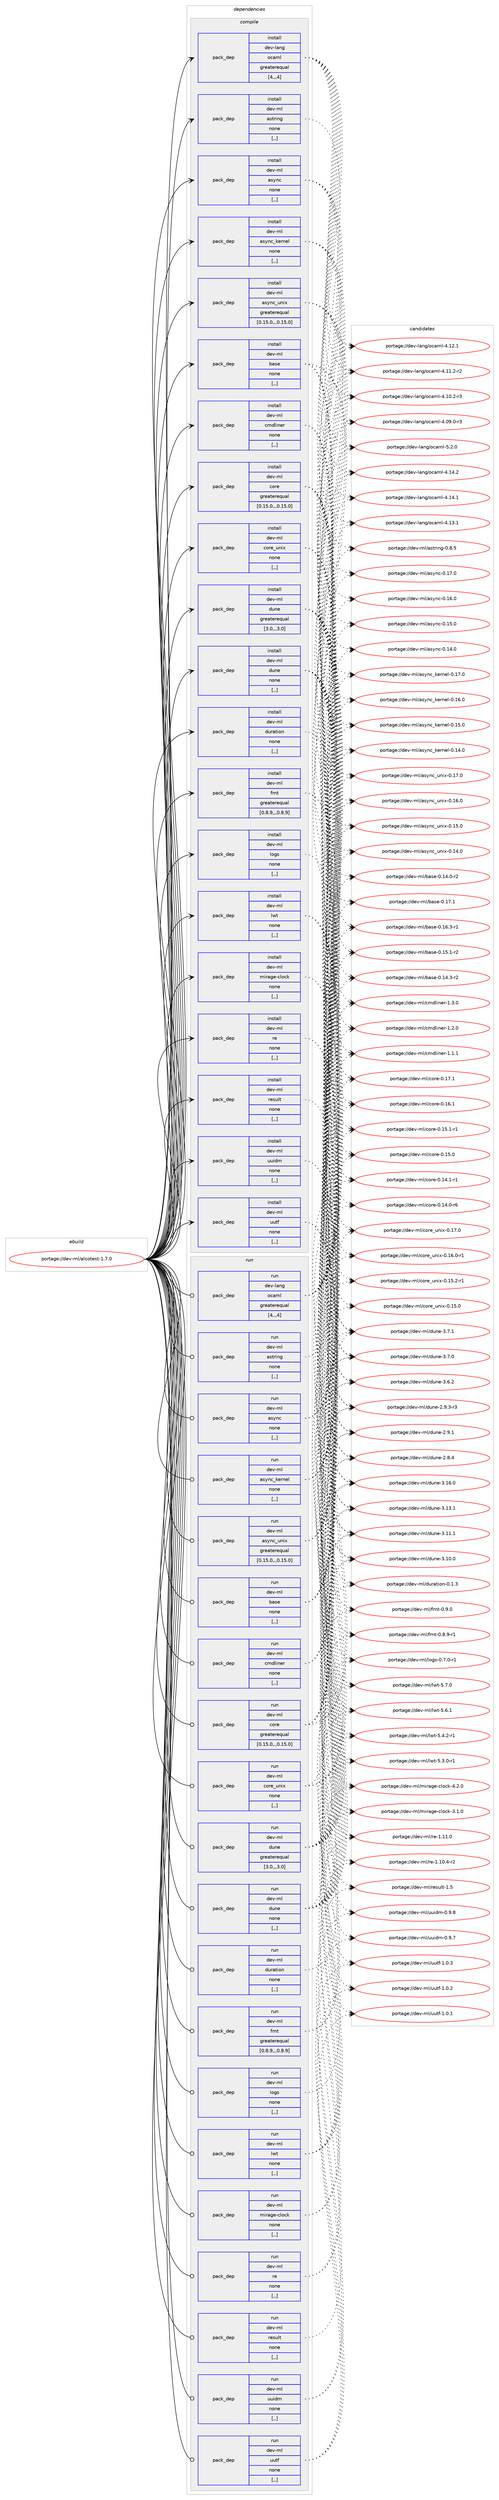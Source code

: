 digraph prolog {

# *************
# Graph options
# *************

newrank=true;
concentrate=true;
compound=true;
graph [rankdir=LR,fontname=Helvetica,fontsize=10,ranksep=1.5];#, ranksep=2.5, nodesep=0.2];
edge  [arrowhead=vee];
node  [fontname=Helvetica,fontsize=10];

# **********
# The ebuild
# **********

subgraph cluster_leftcol {
color=gray;
label=<<i>ebuild</i>>;
id [label="portage://dev-ml/alcotest-1.7.0", color=red, width=4, href="../dev-ml/alcotest-1.7.0.svg"];
}

# ****************
# The dependencies
# ****************

subgraph cluster_midcol {
color=gray;
label=<<i>dependencies</i>>;
subgraph cluster_compile {
fillcolor="#eeeeee";
style=filled;
label=<<i>compile</i>>;
subgraph pack85991 {
dependency116402 [label=<<TABLE BORDER="0" CELLBORDER="1" CELLSPACING="0" CELLPADDING="4" WIDTH="220"><TR><TD ROWSPAN="6" CELLPADDING="30">pack_dep</TD></TR><TR><TD WIDTH="110">install</TD></TR><TR><TD>dev-lang</TD></TR><TR><TD>ocaml</TD></TR><TR><TD>greaterequal</TD></TR><TR><TD>[4,,,4]</TD></TR></TABLE>>, shape=none, color=blue];
}
id:e -> dependency116402:w [weight=20,style="solid",arrowhead="vee"];
subgraph pack85992 {
dependency116403 [label=<<TABLE BORDER="0" CELLBORDER="1" CELLSPACING="0" CELLPADDING="4" WIDTH="220"><TR><TD ROWSPAN="6" CELLPADDING="30">pack_dep</TD></TR><TR><TD WIDTH="110">install</TD></TR><TR><TD>dev-ml</TD></TR><TR><TD>astring</TD></TR><TR><TD>none</TD></TR><TR><TD>[,,]</TD></TR></TABLE>>, shape=none, color=blue];
}
id:e -> dependency116403:w [weight=20,style="solid",arrowhead="vee"];
subgraph pack85993 {
dependency116404 [label=<<TABLE BORDER="0" CELLBORDER="1" CELLSPACING="0" CELLPADDING="4" WIDTH="220"><TR><TD ROWSPAN="6" CELLPADDING="30">pack_dep</TD></TR><TR><TD WIDTH="110">install</TD></TR><TR><TD>dev-ml</TD></TR><TR><TD>async</TD></TR><TR><TD>none</TD></TR><TR><TD>[,,]</TD></TR></TABLE>>, shape=none, color=blue];
}
id:e -> dependency116404:w [weight=20,style="solid",arrowhead="vee"];
subgraph pack85994 {
dependency116405 [label=<<TABLE BORDER="0" CELLBORDER="1" CELLSPACING="0" CELLPADDING="4" WIDTH="220"><TR><TD ROWSPAN="6" CELLPADDING="30">pack_dep</TD></TR><TR><TD WIDTH="110">install</TD></TR><TR><TD>dev-ml</TD></TR><TR><TD>async_kernel</TD></TR><TR><TD>none</TD></TR><TR><TD>[,,]</TD></TR></TABLE>>, shape=none, color=blue];
}
id:e -> dependency116405:w [weight=20,style="solid",arrowhead="vee"];
subgraph pack85995 {
dependency116406 [label=<<TABLE BORDER="0" CELLBORDER="1" CELLSPACING="0" CELLPADDING="4" WIDTH="220"><TR><TD ROWSPAN="6" CELLPADDING="30">pack_dep</TD></TR><TR><TD WIDTH="110">install</TD></TR><TR><TD>dev-ml</TD></TR><TR><TD>async_unix</TD></TR><TR><TD>greaterequal</TD></TR><TR><TD>[0.15.0,,,0.15.0]</TD></TR></TABLE>>, shape=none, color=blue];
}
id:e -> dependency116406:w [weight=20,style="solid",arrowhead="vee"];
subgraph pack85996 {
dependency116407 [label=<<TABLE BORDER="0" CELLBORDER="1" CELLSPACING="0" CELLPADDING="4" WIDTH="220"><TR><TD ROWSPAN="6" CELLPADDING="30">pack_dep</TD></TR><TR><TD WIDTH="110">install</TD></TR><TR><TD>dev-ml</TD></TR><TR><TD>base</TD></TR><TR><TD>none</TD></TR><TR><TD>[,,]</TD></TR></TABLE>>, shape=none, color=blue];
}
id:e -> dependency116407:w [weight=20,style="solid",arrowhead="vee"];
subgraph pack85997 {
dependency116408 [label=<<TABLE BORDER="0" CELLBORDER="1" CELLSPACING="0" CELLPADDING="4" WIDTH="220"><TR><TD ROWSPAN="6" CELLPADDING="30">pack_dep</TD></TR><TR><TD WIDTH="110">install</TD></TR><TR><TD>dev-ml</TD></TR><TR><TD>cmdliner</TD></TR><TR><TD>none</TD></TR><TR><TD>[,,]</TD></TR></TABLE>>, shape=none, color=blue];
}
id:e -> dependency116408:w [weight=20,style="solid",arrowhead="vee"];
subgraph pack85998 {
dependency116409 [label=<<TABLE BORDER="0" CELLBORDER="1" CELLSPACING="0" CELLPADDING="4" WIDTH="220"><TR><TD ROWSPAN="6" CELLPADDING="30">pack_dep</TD></TR><TR><TD WIDTH="110">install</TD></TR><TR><TD>dev-ml</TD></TR><TR><TD>core</TD></TR><TR><TD>greaterequal</TD></TR><TR><TD>[0.15.0,,,0.15.0]</TD></TR></TABLE>>, shape=none, color=blue];
}
id:e -> dependency116409:w [weight=20,style="solid",arrowhead="vee"];
subgraph pack85999 {
dependency116410 [label=<<TABLE BORDER="0" CELLBORDER="1" CELLSPACING="0" CELLPADDING="4" WIDTH="220"><TR><TD ROWSPAN="6" CELLPADDING="30">pack_dep</TD></TR><TR><TD WIDTH="110">install</TD></TR><TR><TD>dev-ml</TD></TR><TR><TD>core_unix</TD></TR><TR><TD>none</TD></TR><TR><TD>[,,]</TD></TR></TABLE>>, shape=none, color=blue];
}
id:e -> dependency116410:w [weight=20,style="solid",arrowhead="vee"];
subgraph pack86000 {
dependency116411 [label=<<TABLE BORDER="0" CELLBORDER="1" CELLSPACING="0" CELLPADDING="4" WIDTH="220"><TR><TD ROWSPAN="6" CELLPADDING="30">pack_dep</TD></TR><TR><TD WIDTH="110">install</TD></TR><TR><TD>dev-ml</TD></TR><TR><TD>dune</TD></TR><TR><TD>greaterequal</TD></TR><TR><TD>[3.0,,,3.0]</TD></TR></TABLE>>, shape=none, color=blue];
}
id:e -> dependency116411:w [weight=20,style="solid",arrowhead="vee"];
subgraph pack86001 {
dependency116412 [label=<<TABLE BORDER="0" CELLBORDER="1" CELLSPACING="0" CELLPADDING="4" WIDTH="220"><TR><TD ROWSPAN="6" CELLPADDING="30">pack_dep</TD></TR><TR><TD WIDTH="110">install</TD></TR><TR><TD>dev-ml</TD></TR><TR><TD>dune</TD></TR><TR><TD>none</TD></TR><TR><TD>[,,]</TD></TR></TABLE>>, shape=none, color=blue];
}
id:e -> dependency116412:w [weight=20,style="solid",arrowhead="vee"];
subgraph pack86002 {
dependency116413 [label=<<TABLE BORDER="0" CELLBORDER="1" CELLSPACING="0" CELLPADDING="4" WIDTH="220"><TR><TD ROWSPAN="6" CELLPADDING="30">pack_dep</TD></TR><TR><TD WIDTH="110">install</TD></TR><TR><TD>dev-ml</TD></TR><TR><TD>duration</TD></TR><TR><TD>none</TD></TR><TR><TD>[,,]</TD></TR></TABLE>>, shape=none, color=blue];
}
id:e -> dependency116413:w [weight=20,style="solid",arrowhead="vee"];
subgraph pack86003 {
dependency116414 [label=<<TABLE BORDER="0" CELLBORDER="1" CELLSPACING="0" CELLPADDING="4" WIDTH="220"><TR><TD ROWSPAN="6" CELLPADDING="30">pack_dep</TD></TR><TR><TD WIDTH="110">install</TD></TR><TR><TD>dev-ml</TD></TR><TR><TD>fmt</TD></TR><TR><TD>greaterequal</TD></TR><TR><TD>[0.8.9,,,0.8.9]</TD></TR></TABLE>>, shape=none, color=blue];
}
id:e -> dependency116414:w [weight=20,style="solid",arrowhead="vee"];
subgraph pack86004 {
dependency116415 [label=<<TABLE BORDER="0" CELLBORDER="1" CELLSPACING="0" CELLPADDING="4" WIDTH="220"><TR><TD ROWSPAN="6" CELLPADDING="30">pack_dep</TD></TR><TR><TD WIDTH="110">install</TD></TR><TR><TD>dev-ml</TD></TR><TR><TD>logs</TD></TR><TR><TD>none</TD></TR><TR><TD>[,,]</TD></TR></TABLE>>, shape=none, color=blue];
}
id:e -> dependency116415:w [weight=20,style="solid",arrowhead="vee"];
subgraph pack86005 {
dependency116416 [label=<<TABLE BORDER="0" CELLBORDER="1" CELLSPACING="0" CELLPADDING="4" WIDTH="220"><TR><TD ROWSPAN="6" CELLPADDING="30">pack_dep</TD></TR><TR><TD WIDTH="110">install</TD></TR><TR><TD>dev-ml</TD></TR><TR><TD>lwt</TD></TR><TR><TD>none</TD></TR><TR><TD>[,,]</TD></TR></TABLE>>, shape=none, color=blue];
}
id:e -> dependency116416:w [weight=20,style="solid",arrowhead="vee"];
subgraph pack86006 {
dependency116417 [label=<<TABLE BORDER="0" CELLBORDER="1" CELLSPACING="0" CELLPADDING="4" WIDTH="220"><TR><TD ROWSPAN="6" CELLPADDING="30">pack_dep</TD></TR><TR><TD WIDTH="110">install</TD></TR><TR><TD>dev-ml</TD></TR><TR><TD>mirage-clock</TD></TR><TR><TD>none</TD></TR><TR><TD>[,,]</TD></TR></TABLE>>, shape=none, color=blue];
}
id:e -> dependency116417:w [weight=20,style="solid",arrowhead="vee"];
subgraph pack86007 {
dependency116418 [label=<<TABLE BORDER="0" CELLBORDER="1" CELLSPACING="0" CELLPADDING="4" WIDTH="220"><TR><TD ROWSPAN="6" CELLPADDING="30">pack_dep</TD></TR><TR><TD WIDTH="110">install</TD></TR><TR><TD>dev-ml</TD></TR><TR><TD>re</TD></TR><TR><TD>none</TD></TR><TR><TD>[,,]</TD></TR></TABLE>>, shape=none, color=blue];
}
id:e -> dependency116418:w [weight=20,style="solid",arrowhead="vee"];
subgraph pack86008 {
dependency116419 [label=<<TABLE BORDER="0" CELLBORDER="1" CELLSPACING="0" CELLPADDING="4" WIDTH="220"><TR><TD ROWSPAN="6" CELLPADDING="30">pack_dep</TD></TR><TR><TD WIDTH="110">install</TD></TR><TR><TD>dev-ml</TD></TR><TR><TD>result</TD></TR><TR><TD>none</TD></TR><TR><TD>[,,]</TD></TR></TABLE>>, shape=none, color=blue];
}
id:e -> dependency116419:w [weight=20,style="solid",arrowhead="vee"];
subgraph pack86009 {
dependency116420 [label=<<TABLE BORDER="0" CELLBORDER="1" CELLSPACING="0" CELLPADDING="4" WIDTH="220"><TR><TD ROWSPAN="6" CELLPADDING="30">pack_dep</TD></TR><TR><TD WIDTH="110">install</TD></TR><TR><TD>dev-ml</TD></TR><TR><TD>uuidm</TD></TR><TR><TD>none</TD></TR><TR><TD>[,,]</TD></TR></TABLE>>, shape=none, color=blue];
}
id:e -> dependency116420:w [weight=20,style="solid",arrowhead="vee"];
subgraph pack86010 {
dependency116421 [label=<<TABLE BORDER="0" CELLBORDER="1" CELLSPACING="0" CELLPADDING="4" WIDTH="220"><TR><TD ROWSPAN="6" CELLPADDING="30">pack_dep</TD></TR><TR><TD WIDTH="110">install</TD></TR><TR><TD>dev-ml</TD></TR><TR><TD>uutf</TD></TR><TR><TD>none</TD></TR><TR><TD>[,,]</TD></TR></TABLE>>, shape=none, color=blue];
}
id:e -> dependency116421:w [weight=20,style="solid",arrowhead="vee"];
}
subgraph cluster_compileandrun {
fillcolor="#eeeeee";
style=filled;
label=<<i>compile and run</i>>;
}
subgraph cluster_run {
fillcolor="#eeeeee";
style=filled;
label=<<i>run</i>>;
subgraph pack86011 {
dependency116422 [label=<<TABLE BORDER="0" CELLBORDER="1" CELLSPACING="0" CELLPADDING="4" WIDTH="220"><TR><TD ROWSPAN="6" CELLPADDING="30">pack_dep</TD></TR><TR><TD WIDTH="110">run</TD></TR><TR><TD>dev-lang</TD></TR><TR><TD>ocaml</TD></TR><TR><TD>greaterequal</TD></TR><TR><TD>[4,,,4]</TD></TR></TABLE>>, shape=none, color=blue];
}
id:e -> dependency116422:w [weight=20,style="solid",arrowhead="odot"];
subgraph pack86012 {
dependency116423 [label=<<TABLE BORDER="0" CELLBORDER="1" CELLSPACING="0" CELLPADDING="4" WIDTH="220"><TR><TD ROWSPAN="6" CELLPADDING="30">pack_dep</TD></TR><TR><TD WIDTH="110">run</TD></TR><TR><TD>dev-ml</TD></TR><TR><TD>astring</TD></TR><TR><TD>none</TD></TR><TR><TD>[,,]</TD></TR></TABLE>>, shape=none, color=blue];
}
id:e -> dependency116423:w [weight=20,style="solid",arrowhead="odot"];
subgraph pack86013 {
dependency116424 [label=<<TABLE BORDER="0" CELLBORDER="1" CELLSPACING="0" CELLPADDING="4" WIDTH="220"><TR><TD ROWSPAN="6" CELLPADDING="30">pack_dep</TD></TR><TR><TD WIDTH="110">run</TD></TR><TR><TD>dev-ml</TD></TR><TR><TD>async</TD></TR><TR><TD>none</TD></TR><TR><TD>[,,]</TD></TR></TABLE>>, shape=none, color=blue];
}
id:e -> dependency116424:w [weight=20,style="solid",arrowhead="odot"];
subgraph pack86014 {
dependency116425 [label=<<TABLE BORDER="0" CELLBORDER="1" CELLSPACING="0" CELLPADDING="4" WIDTH="220"><TR><TD ROWSPAN="6" CELLPADDING="30">pack_dep</TD></TR><TR><TD WIDTH="110">run</TD></TR><TR><TD>dev-ml</TD></TR><TR><TD>async_kernel</TD></TR><TR><TD>none</TD></TR><TR><TD>[,,]</TD></TR></TABLE>>, shape=none, color=blue];
}
id:e -> dependency116425:w [weight=20,style="solid",arrowhead="odot"];
subgraph pack86015 {
dependency116426 [label=<<TABLE BORDER="0" CELLBORDER="1" CELLSPACING="0" CELLPADDING="4" WIDTH="220"><TR><TD ROWSPAN="6" CELLPADDING="30">pack_dep</TD></TR><TR><TD WIDTH="110">run</TD></TR><TR><TD>dev-ml</TD></TR><TR><TD>async_unix</TD></TR><TR><TD>greaterequal</TD></TR><TR><TD>[0.15.0,,,0.15.0]</TD></TR></TABLE>>, shape=none, color=blue];
}
id:e -> dependency116426:w [weight=20,style="solid",arrowhead="odot"];
subgraph pack86016 {
dependency116427 [label=<<TABLE BORDER="0" CELLBORDER="1" CELLSPACING="0" CELLPADDING="4" WIDTH="220"><TR><TD ROWSPAN="6" CELLPADDING="30">pack_dep</TD></TR><TR><TD WIDTH="110">run</TD></TR><TR><TD>dev-ml</TD></TR><TR><TD>base</TD></TR><TR><TD>none</TD></TR><TR><TD>[,,]</TD></TR></TABLE>>, shape=none, color=blue];
}
id:e -> dependency116427:w [weight=20,style="solid",arrowhead="odot"];
subgraph pack86017 {
dependency116428 [label=<<TABLE BORDER="0" CELLBORDER="1" CELLSPACING="0" CELLPADDING="4" WIDTH="220"><TR><TD ROWSPAN="6" CELLPADDING="30">pack_dep</TD></TR><TR><TD WIDTH="110">run</TD></TR><TR><TD>dev-ml</TD></TR><TR><TD>cmdliner</TD></TR><TR><TD>none</TD></TR><TR><TD>[,,]</TD></TR></TABLE>>, shape=none, color=blue];
}
id:e -> dependency116428:w [weight=20,style="solid",arrowhead="odot"];
subgraph pack86018 {
dependency116429 [label=<<TABLE BORDER="0" CELLBORDER="1" CELLSPACING="0" CELLPADDING="4" WIDTH="220"><TR><TD ROWSPAN="6" CELLPADDING="30">pack_dep</TD></TR><TR><TD WIDTH="110">run</TD></TR><TR><TD>dev-ml</TD></TR><TR><TD>core</TD></TR><TR><TD>greaterequal</TD></TR><TR><TD>[0.15.0,,,0.15.0]</TD></TR></TABLE>>, shape=none, color=blue];
}
id:e -> dependency116429:w [weight=20,style="solid",arrowhead="odot"];
subgraph pack86019 {
dependency116430 [label=<<TABLE BORDER="0" CELLBORDER="1" CELLSPACING="0" CELLPADDING="4" WIDTH="220"><TR><TD ROWSPAN="6" CELLPADDING="30">pack_dep</TD></TR><TR><TD WIDTH="110">run</TD></TR><TR><TD>dev-ml</TD></TR><TR><TD>core_unix</TD></TR><TR><TD>none</TD></TR><TR><TD>[,,]</TD></TR></TABLE>>, shape=none, color=blue];
}
id:e -> dependency116430:w [weight=20,style="solid",arrowhead="odot"];
subgraph pack86020 {
dependency116431 [label=<<TABLE BORDER="0" CELLBORDER="1" CELLSPACING="0" CELLPADDING="4" WIDTH="220"><TR><TD ROWSPAN="6" CELLPADDING="30">pack_dep</TD></TR><TR><TD WIDTH="110">run</TD></TR><TR><TD>dev-ml</TD></TR><TR><TD>dune</TD></TR><TR><TD>greaterequal</TD></TR><TR><TD>[3.0,,,3.0]</TD></TR></TABLE>>, shape=none, color=blue];
}
id:e -> dependency116431:w [weight=20,style="solid",arrowhead="odot"];
subgraph pack86021 {
dependency116432 [label=<<TABLE BORDER="0" CELLBORDER="1" CELLSPACING="0" CELLPADDING="4" WIDTH="220"><TR><TD ROWSPAN="6" CELLPADDING="30">pack_dep</TD></TR><TR><TD WIDTH="110">run</TD></TR><TR><TD>dev-ml</TD></TR><TR><TD>dune</TD></TR><TR><TD>none</TD></TR><TR><TD>[,,]</TD></TR></TABLE>>, shape=none, color=blue];
}
id:e -> dependency116432:w [weight=20,style="solid",arrowhead="odot"];
subgraph pack86022 {
dependency116433 [label=<<TABLE BORDER="0" CELLBORDER="1" CELLSPACING="0" CELLPADDING="4" WIDTH="220"><TR><TD ROWSPAN="6" CELLPADDING="30">pack_dep</TD></TR><TR><TD WIDTH="110">run</TD></TR><TR><TD>dev-ml</TD></TR><TR><TD>duration</TD></TR><TR><TD>none</TD></TR><TR><TD>[,,]</TD></TR></TABLE>>, shape=none, color=blue];
}
id:e -> dependency116433:w [weight=20,style="solid",arrowhead="odot"];
subgraph pack86023 {
dependency116434 [label=<<TABLE BORDER="0" CELLBORDER="1" CELLSPACING="0" CELLPADDING="4" WIDTH="220"><TR><TD ROWSPAN="6" CELLPADDING="30">pack_dep</TD></TR><TR><TD WIDTH="110">run</TD></TR><TR><TD>dev-ml</TD></TR><TR><TD>fmt</TD></TR><TR><TD>greaterequal</TD></TR><TR><TD>[0.8.9,,,0.8.9]</TD></TR></TABLE>>, shape=none, color=blue];
}
id:e -> dependency116434:w [weight=20,style="solid",arrowhead="odot"];
subgraph pack86024 {
dependency116435 [label=<<TABLE BORDER="0" CELLBORDER="1" CELLSPACING="0" CELLPADDING="4" WIDTH="220"><TR><TD ROWSPAN="6" CELLPADDING="30">pack_dep</TD></TR><TR><TD WIDTH="110">run</TD></TR><TR><TD>dev-ml</TD></TR><TR><TD>logs</TD></TR><TR><TD>none</TD></TR><TR><TD>[,,]</TD></TR></TABLE>>, shape=none, color=blue];
}
id:e -> dependency116435:w [weight=20,style="solid",arrowhead="odot"];
subgraph pack86025 {
dependency116436 [label=<<TABLE BORDER="0" CELLBORDER="1" CELLSPACING="0" CELLPADDING="4" WIDTH="220"><TR><TD ROWSPAN="6" CELLPADDING="30">pack_dep</TD></TR><TR><TD WIDTH="110">run</TD></TR><TR><TD>dev-ml</TD></TR><TR><TD>lwt</TD></TR><TR><TD>none</TD></TR><TR><TD>[,,]</TD></TR></TABLE>>, shape=none, color=blue];
}
id:e -> dependency116436:w [weight=20,style="solid",arrowhead="odot"];
subgraph pack86026 {
dependency116437 [label=<<TABLE BORDER="0" CELLBORDER="1" CELLSPACING="0" CELLPADDING="4" WIDTH="220"><TR><TD ROWSPAN="6" CELLPADDING="30">pack_dep</TD></TR><TR><TD WIDTH="110">run</TD></TR><TR><TD>dev-ml</TD></TR><TR><TD>mirage-clock</TD></TR><TR><TD>none</TD></TR><TR><TD>[,,]</TD></TR></TABLE>>, shape=none, color=blue];
}
id:e -> dependency116437:w [weight=20,style="solid",arrowhead="odot"];
subgraph pack86027 {
dependency116438 [label=<<TABLE BORDER="0" CELLBORDER="1" CELLSPACING="0" CELLPADDING="4" WIDTH="220"><TR><TD ROWSPAN="6" CELLPADDING="30">pack_dep</TD></TR><TR><TD WIDTH="110">run</TD></TR><TR><TD>dev-ml</TD></TR><TR><TD>re</TD></TR><TR><TD>none</TD></TR><TR><TD>[,,]</TD></TR></TABLE>>, shape=none, color=blue];
}
id:e -> dependency116438:w [weight=20,style="solid",arrowhead="odot"];
subgraph pack86028 {
dependency116439 [label=<<TABLE BORDER="0" CELLBORDER="1" CELLSPACING="0" CELLPADDING="4" WIDTH="220"><TR><TD ROWSPAN="6" CELLPADDING="30">pack_dep</TD></TR><TR><TD WIDTH="110">run</TD></TR><TR><TD>dev-ml</TD></TR><TR><TD>result</TD></TR><TR><TD>none</TD></TR><TR><TD>[,,]</TD></TR></TABLE>>, shape=none, color=blue];
}
id:e -> dependency116439:w [weight=20,style="solid",arrowhead="odot"];
subgraph pack86029 {
dependency116440 [label=<<TABLE BORDER="0" CELLBORDER="1" CELLSPACING="0" CELLPADDING="4" WIDTH="220"><TR><TD ROWSPAN="6" CELLPADDING="30">pack_dep</TD></TR><TR><TD WIDTH="110">run</TD></TR><TR><TD>dev-ml</TD></TR><TR><TD>uuidm</TD></TR><TR><TD>none</TD></TR><TR><TD>[,,]</TD></TR></TABLE>>, shape=none, color=blue];
}
id:e -> dependency116440:w [weight=20,style="solid",arrowhead="odot"];
subgraph pack86030 {
dependency116441 [label=<<TABLE BORDER="0" CELLBORDER="1" CELLSPACING="0" CELLPADDING="4" WIDTH="220"><TR><TD ROWSPAN="6" CELLPADDING="30">pack_dep</TD></TR><TR><TD WIDTH="110">run</TD></TR><TR><TD>dev-ml</TD></TR><TR><TD>uutf</TD></TR><TR><TD>none</TD></TR><TR><TD>[,,]</TD></TR></TABLE>>, shape=none, color=blue];
}
id:e -> dependency116441:w [weight=20,style="solid",arrowhead="odot"];
}
}

# **************
# The candidates
# **************

subgraph cluster_choices {
rank=same;
color=gray;
label=<<i>candidates</i>>;

subgraph choice85991 {
color=black;
nodesep=1;
choice1001011184510897110103471119997109108455346504648 [label="portage://dev-lang/ocaml-5.2.0", color=red, width=4,href="../dev-lang/ocaml-5.2.0.svg"];
choice100101118451089711010347111999710910845524649524650 [label="portage://dev-lang/ocaml-4.14.2", color=red, width=4,href="../dev-lang/ocaml-4.14.2.svg"];
choice100101118451089711010347111999710910845524649524649 [label="portage://dev-lang/ocaml-4.14.1", color=red, width=4,href="../dev-lang/ocaml-4.14.1.svg"];
choice100101118451089711010347111999710910845524649514649 [label="portage://dev-lang/ocaml-4.13.1", color=red, width=4,href="../dev-lang/ocaml-4.13.1.svg"];
choice100101118451089711010347111999710910845524649504649 [label="portage://dev-lang/ocaml-4.12.1", color=red, width=4,href="../dev-lang/ocaml-4.12.1.svg"];
choice1001011184510897110103471119997109108455246494946504511450 [label="portage://dev-lang/ocaml-4.11.2-r2", color=red, width=4,href="../dev-lang/ocaml-4.11.2-r2.svg"];
choice1001011184510897110103471119997109108455246494846504511451 [label="portage://dev-lang/ocaml-4.10.2-r3", color=red, width=4,href="../dev-lang/ocaml-4.10.2-r3.svg"];
choice1001011184510897110103471119997109108455246485746484511451 [label="portage://dev-lang/ocaml-4.09.0-r3", color=red, width=4,href="../dev-lang/ocaml-4.09.0-r3.svg"];
dependency116402:e -> choice1001011184510897110103471119997109108455346504648:w [style=dotted,weight="100"];
dependency116402:e -> choice100101118451089711010347111999710910845524649524650:w [style=dotted,weight="100"];
dependency116402:e -> choice100101118451089711010347111999710910845524649524649:w [style=dotted,weight="100"];
dependency116402:e -> choice100101118451089711010347111999710910845524649514649:w [style=dotted,weight="100"];
dependency116402:e -> choice100101118451089711010347111999710910845524649504649:w [style=dotted,weight="100"];
dependency116402:e -> choice1001011184510897110103471119997109108455246494946504511450:w [style=dotted,weight="100"];
dependency116402:e -> choice1001011184510897110103471119997109108455246494846504511451:w [style=dotted,weight="100"];
dependency116402:e -> choice1001011184510897110103471119997109108455246485746484511451:w [style=dotted,weight="100"];
}
subgraph choice85992 {
color=black;
nodesep=1;
choice100101118451091084797115116114105110103454846564653 [label="portage://dev-ml/astring-0.8.5", color=red, width=4,href="../dev-ml/astring-0.8.5.svg"];
dependency116403:e -> choice100101118451091084797115116114105110103454846564653:w [style=dotted,weight="100"];
}
subgraph choice85993 {
color=black;
nodesep=1;
choice1001011184510910847971151211109945484649554648 [label="portage://dev-ml/async-0.17.0", color=red, width=4,href="../dev-ml/async-0.17.0.svg"];
choice1001011184510910847971151211109945484649544648 [label="portage://dev-ml/async-0.16.0", color=red, width=4,href="../dev-ml/async-0.16.0.svg"];
choice1001011184510910847971151211109945484649534648 [label="portage://dev-ml/async-0.15.0", color=red, width=4,href="../dev-ml/async-0.15.0.svg"];
choice1001011184510910847971151211109945484649524648 [label="portage://dev-ml/async-0.14.0", color=red, width=4,href="../dev-ml/async-0.14.0.svg"];
dependency116404:e -> choice1001011184510910847971151211109945484649554648:w [style=dotted,weight="100"];
dependency116404:e -> choice1001011184510910847971151211109945484649544648:w [style=dotted,weight="100"];
dependency116404:e -> choice1001011184510910847971151211109945484649534648:w [style=dotted,weight="100"];
dependency116404:e -> choice1001011184510910847971151211109945484649524648:w [style=dotted,weight="100"];
}
subgraph choice85994 {
color=black;
nodesep=1;
choice100101118451091084797115121110999510710111411010110845484649554648 [label="portage://dev-ml/async_kernel-0.17.0", color=red, width=4,href="../dev-ml/async_kernel-0.17.0.svg"];
choice100101118451091084797115121110999510710111411010110845484649544648 [label="portage://dev-ml/async_kernel-0.16.0", color=red, width=4,href="../dev-ml/async_kernel-0.16.0.svg"];
choice100101118451091084797115121110999510710111411010110845484649534648 [label="portage://dev-ml/async_kernel-0.15.0", color=red, width=4,href="../dev-ml/async_kernel-0.15.0.svg"];
choice100101118451091084797115121110999510710111411010110845484649524648 [label="portage://dev-ml/async_kernel-0.14.0", color=red, width=4,href="../dev-ml/async_kernel-0.14.0.svg"];
dependency116405:e -> choice100101118451091084797115121110999510710111411010110845484649554648:w [style=dotted,weight="100"];
dependency116405:e -> choice100101118451091084797115121110999510710111411010110845484649544648:w [style=dotted,weight="100"];
dependency116405:e -> choice100101118451091084797115121110999510710111411010110845484649534648:w [style=dotted,weight="100"];
dependency116405:e -> choice100101118451091084797115121110999510710111411010110845484649524648:w [style=dotted,weight="100"];
}
subgraph choice85995 {
color=black;
nodesep=1;
choice100101118451091084797115121110999511711010512045484649554648 [label="portage://dev-ml/async_unix-0.17.0", color=red, width=4,href="../dev-ml/async_unix-0.17.0.svg"];
choice100101118451091084797115121110999511711010512045484649544648 [label="portage://dev-ml/async_unix-0.16.0", color=red, width=4,href="../dev-ml/async_unix-0.16.0.svg"];
choice100101118451091084797115121110999511711010512045484649534648 [label="portage://dev-ml/async_unix-0.15.0", color=red, width=4,href="../dev-ml/async_unix-0.15.0.svg"];
choice100101118451091084797115121110999511711010512045484649524648 [label="portage://dev-ml/async_unix-0.14.0", color=red, width=4,href="../dev-ml/async_unix-0.14.0.svg"];
dependency116406:e -> choice100101118451091084797115121110999511711010512045484649554648:w [style=dotted,weight="100"];
dependency116406:e -> choice100101118451091084797115121110999511711010512045484649544648:w [style=dotted,weight="100"];
dependency116406:e -> choice100101118451091084797115121110999511711010512045484649534648:w [style=dotted,weight="100"];
dependency116406:e -> choice100101118451091084797115121110999511711010512045484649524648:w [style=dotted,weight="100"];
}
subgraph choice85996 {
color=black;
nodesep=1;
choice1001011184510910847989711510145484649554649 [label="portage://dev-ml/base-0.17.1", color=red, width=4,href="../dev-ml/base-0.17.1.svg"];
choice10010111845109108479897115101454846495446514511449 [label="portage://dev-ml/base-0.16.3-r1", color=red, width=4,href="../dev-ml/base-0.16.3-r1.svg"];
choice10010111845109108479897115101454846495346494511450 [label="portage://dev-ml/base-0.15.1-r2", color=red, width=4,href="../dev-ml/base-0.15.1-r2.svg"];
choice10010111845109108479897115101454846495246514511450 [label="portage://dev-ml/base-0.14.3-r2", color=red, width=4,href="../dev-ml/base-0.14.3-r2.svg"];
choice10010111845109108479897115101454846495246484511450 [label="portage://dev-ml/base-0.14.0-r2", color=red, width=4,href="../dev-ml/base-0.14.0-r2.svg"];
dependency116407:e -> choice1001011184510910847989711510145484649554649:w [style=dotted,weight="100"];
dependency116407:e -> choice10010111845109108479897115101454846495446514511449:w [style=dotted,weight="100"];
dependency116407:e -> choice10010111845109108479897115101454846495346494511450:w [style=dotted,weight="100"];
dependency116407:e -> choice10010111845109108479897115101454846495246514511450:w [style=dotted,weight="100"];
dependency116407:e -> choice10010111845109108479897115101454846495246484511450:w [style=dotted,weight="100"];
}
subgraph choice85997 {
color=black;
nodesep=1;
choice100101118451091084799109100108105110101114454946514648 [label="portage://dev-ml/cmdliner-1.3.0", color=red, width=4,href="../dev-ml/cmdliner-1.3.0.svg"];
choice100101118451091084799109100108105110101114454946504648 [label="portage://dev-ml/cmdliner-1.2.0", color=red, width=4,href="../dev-ml/cmdliner-1.2.0.svg"];
choice100101118451091084799109100108105110101114454946494649 [label="portage://dev-ml/cmdliner-1.1.1", color=red, width=4,href="../dev-ml/cmdliner-1.1.1.svg"];
dependency116408:e -> choice100101118451091084799109100108105110101114454946514648:w [style=dotted,weight="100"];
dependency116408:e -> choice100101118451091084799109100108105110101114454946504648:w [style=dotted,weight="100"];
dependency116408:e -> choice100101118451091084799109100108105110101114454946494649:w [style=dotted,weight="100"];
}
subgraph choice85998 {
color=black;
nodesep=1;
choice10010111845109108479911111410145484649554649 [label="portage://dev-ml/core-0.17.1", color=red, width=4,href="../dev-ml/core-0.17.1.svg"];
choice10010111845109108479911111410145484649544649 [label="portage://dev-ml/core-0.16.1", color=red, width=4,href="../dev-ml/core-0.16.1.svg"];
choice100101118451091084799111114101454846495346494511449 [label="portage://dev-ml/core-0.15.1-r1", color=red, width=4,href="../dev-ml/core-0.15.1-r1.svg"];
choice10010111845109108479911111410145484649534648 [label="portage://dev-ml/core-0.15.0", color=red, width=4,href="../dev-ml/core-0.15.0.svg"];
choice100101118451091084799111114101454846495246494511449 [label="portage://dev-ml/core-0.14.1-r1", color=red, width=4,href="../dev-ml/core-0.14.1-r1.svg"];
choice100101118451091084799111114101454846495246484511454 [label="portage://dev-ml/core-0.14.0-r6", color=red, width=4,href="../dev-ml/core-0.14.0-r6.svg"];
dependency116409:e -> choice10010111845109108479911111410145484649554649:w [style=dotted,weight="100"];
dependency116409:e -> choice10010111845109108479911111410145484649544649:w [style=dotted,weight="100"];
dependency116409:e -> choice100101118451091084799111114101454846495346494511449:w [style=dotted,weight="100"];
dependency116409:e -> choice10010111845109108479911111410145484649534648:w [style=dotted,weight="100"];
dependency116409:e -> choice100101118451091084799111114101454846495246494511449:w [style=dotted,weight="100"];
dependency116409:e -> choice100101118451091084799111114101454846495246484511454:w [style=dotted,weight="100"];
}
subgraph choice85999 {
color=black;
nodesep=1;
choice1001011184510910847991111141019511711010512045484649554648 [label="portage://dev-ml/core_unix-0.17.0", color=red, width=4,href="../dev-ml/core_unix-0.17.0.svg"];
choice10010111845109108479911111410195117110105120454846495446484511449 [label="portage://dev-ml/core_unix-0.16.0-r1", color=red, width=4,href="../dev-ml/core_unix-0.16.0-r1.svg"];
choice10010111845109108479911111410195117110105120454846495346504511449 [label="portage://dev-ml/core_unix-0.15.2-r1", color=red, width=4,href="../dev-ml/core_unix-0.15.2-r1.svg"];
choice1001011184510910847991111141019511711010512045484649534648 [label="portage://dev-ml/core_unix-0.15.0", color=red, width=4,href="../dev-ml/core_unix-0.15.0.svg"];
dependency116410:e -> choice1001011184510910847991111141019511711010512045484649554648:w [style=dotted,weight="100"];
dependency116410:e -> choice10010111845109108479911111410195117110105120454846495446484511449:w [style=dotted,weight="100"];
dependency116410:e -> choice10010111845109108479911111410195117110105120454846495346504511449:w [style=dotted,weight="100"];
dependency116410:e -> choice1001011184510910847991111141019511711010512045484649534648:w [style=dotted,weight="100"];
}
subgraph choice86000 {
color=black;
nodesep=1;
choice100101118451091084710011711010145514649544648 [label="portage://dev-ml/dune-3.16.0", color=red, width=4,href="../dev-ml/dune-3.16.0.svg"];
choice100101118451091084710011711010145514649514649 [label="portage://dev-ml/dune-3.13.1", color=red, width=4,href="../dev-ml/dune-3.13.1.svg"];
choice100101118451091084710011711010145514649494649 [label="portage://dev-ml/dune-3.11.1", color=red, width=4,href="../dev-ml/dune-3.11.1.svg"];
choice100101118451091084710011711010145514649484648 [label="portage://dev-ml/dune-3.10.0", color=red, width=4,href="../dev-ml/dune-3.10.0.svg"];
choice1001011184510910847100117110101455146554649 [label="portage://dev-ml/dune-3.7.1", color=red, width=4,href="../dev-ml/dune-3.7.1.svg"];
choice1001011184510910847100117110101455146554648 [label="portage://dev-ml/dune-3.7.0", color=red, width=4,href="../dev-ml/dune-3.7.0.svg"];
choice1001011184510910847100117110101455146544650 [label="portage://dev-ml/dune-3.6.2", color=red, width=4,href="../dev-ml/dune-3.6.2.svg"];
choice10010111845109108471001171101014550465746514511451 [label="portage://dev-ml/dune-2.9.3-r3", color=red, width=4,href="../dev-ml/dune-2.9.3-r3.svg"];
choice1001011184510910847100117110101455046574649 [label="portage://dev-ml/dune-2.9.1", color=red, width=4,href="../dev-ml/dune-2.9.1.svg"];
choice1001011184510910847100117110101455046564652 [label="portage://dev-ml/dune-2.8.4", color=red, width=4,href="../dev-ml/dune-2.8.4.svg"];
dependency116411:e -> choice100101118451091084710011711010145514649544648:w [style=dotted,weight="100"];
dependency116411:e -> choice100101118451091084710011711010145514649514649:w [style=dotted,weight="100"];
dependency116411:e -> choice100101118451091084710011711010145514649494649:w [style=dotted,weight="100"];
dependency116411:e -> choice100101118451091084710011711010145514649484648:w [style=dotted,weight="100"];
dependency116411:e -> choice1001011184510910847100117110101455146554649:w [style=dotted,weight="100"];
dependency116411:e -> choice1001011184510910847100117110101455146554648:w [style=dotted,weight="100"];
dependency116411:e -> choice1001011184510910847100117110101455146544650:w [style=dotted,weight="100"];
dependency116411:e -> choice10010111845109108471001171101014550465746514511451:w [style=dotted,weight="100"];
dependency116411:e -> choice1001011184510910847100117110101455046574649:w [style=dotted,weight="100"];
dependency116411:e -> choice1001011184510910847100117110101455046564652:w [style=dotted,weight="100"];
}
subgraph choice86001 {
color=black;
nodesep=1;
choice100101118451091084710011711010145514649544648 [label="portage://dev-ml/dune-3.16.0", color=red, width=4,href="../dev-ml/dune-3.16.0.svg"];
choice100101118451091084710011711010145514649514649 [label="portage://dev-ml/dune-3.13.1", color=red, width=4,href="../dev-ml/dune-3.13.1.svg"];
choice100101118451091084710011711010145514649494649 [label="portage://dev-ml/dune-3.11.1", color=red, width=4,href="../dev-ml/dune-3.11.1.svg"];
choice100101118451091084710011711010145514649484648 [label="portage://dev-ml/dune-3.10.0", color=red, width=4,href="../dev-ml/dune-3.10.0.svg"];
choice1001011184510910847100117110101455146554649 [label="portage://dev-ml/dune-3.7.1", color=red, width=4,href="../dev-ml/dune-3.7.1.svg"];
choice1001011184510910847100117110101455146554648 [label="portage://dev-ml/dune-3.7.0", color=red, width=4,href="../dev-ml/dune-3.7.0.svg"];
choice1001011184510910847100117110101455146544650 [label="portage://dev-ml/dune-3.6.2", color=red, width=4,href="../dev-ml/dune-3.6.2.svg"];
choice10010111845109108471001171101014550465746514511451 [label="portage://dev-ml/dune-2.9.3-r3", color=red, width=4,href="../dev-ml/dune-2.9.3-r3.svg"];
choice1001011184510910847100117110101455046574649 [label="portage://dev-ml/dune-2.9.1", color=red, width=4,href="../dev-ml/dune-2.9.1.svg"];
choice1001011184510910847100117110101455046564652 [label="portage://dev-ml/dune-2.8.4", color=red, width=4,href="../dev-ml/dune-2.8.4.svg"];
dependency116412:e -> choice100101118451091084710011711010145514649544648:w [style=dotted,weight="100"];
dependency116412:e -> choice100101118451091084710011711010145514649514649:w [style=dotted,weight="100"];
dependency116412:e -> choice100101118451091084710011711010145514649494649:w [style=dotted,weight="100"];
dependency116412:e -> choice100101118451091084710011711010145514649484648:w [style=dotted,weight="100"];
dependency116412:e -> choice1001011184510910847100117110101455146554649:w [style=dotted,weight="100"];
dependency116412:e -> choice1001011184510910847100117110101455146554648:w [style=dotted,weight="100"];
dependency116412:e -> choice1001011184510910847100117110101455146544650:w [style=dotted,weight="100"];
dependency116412:e -> choice10010111845109108471001171101014550465746514511451:w [style=dotted,weight="100"];
dependency116412:e -> choice1001011184510910847100117110101455046574649:w [style=dotted,weight="100"];
dependency116412:e -> choice1001011184510910847100117110101455046564652:w [style=dotted,weight="100"];
}
subgraph choice86002 {
color=black;
nodesep=1;
choice100101118451091084710011711497116105111110454846494651 [label="portage://dev-ml/duration-0.1.3", color=red, width=4,href="../dev-ml/duration-0.1.3.svg"];
dependency116413:e -> choice100101118451091084710011711497116105111110454846494651:w [style=dotted,weight="100"];
}
subgraph choice86003 {
color=black;
nodesep=1;
choice1001011184510910847102109116454846574648 [label="portage://dev-ml/fmt-0.9.0", color=red, width=4,href="../dev-ml/fmt-0.9.0.svg"];
choice10010111845109108471021091164548465646574511449 [label="portage://dev-ml/fmt-0.8.9-r1", color=red, width=4,href="../dev-ml/fmt-0.8.9-r1.svg"];
dependency116414:e -> choice1001011184510910847102109116454846574648:w [style=dotted,weight="100"];
dependency116414:e -> choice10010111845109108471021091164548465646574511449:w [style=dotted,weight="100"];
}
subgraph choice86004 {
color=black;
nodesep=1;
choice10010111845109108471081111031154548465546484511449 [label="portage://dev-ml/logs-0.7.0-r1", color=red, width=4,href="../dev-ml/logs-0.7.0-r1.svg"];
dependency116415:e -> choice10010111845109108471081111031154548465546484511449:w [style=dotted,weight="100"];
}
subgraph choice86005 {
color=black;
nodesep=1;
choice1001011184510910847108119116455346554648 [label="portage://dev-ml/lwt-5.7.0", color=red, width=4,href="../dev-ml/lwt-5.7.0.svg"];
choice1001011184510910847108119116455346544649 [label="portage://dev-ml/lwt-5.6.1", color=red, width=4,href="../dev-ml/lwt-5.6.1.svg"];
choice10010111845109108471081191164553465246504511449 [label="portage://dev-ml/lwt-5.4.2-r1", color=red, width=4,href="../dev-ml/lwt-5.4.2-r1.svg"];
choice10010111845109108471081191164553465146484511449 [label="portage://dev-ml/lwt-5.3.0-r1", color=red, width=4,href="../dev-ml/lwt-5.3.0-r1.svg"];
dependency116416:e -> choice1001011184510910847108119116455346554648:w [style=dotted,weight="100"];
dependency116416:e -> choice1001011184510910847108119116455346544649:w [style=dotted,weight="100"];
dependency116416:e -> choice10010111845109108471081191164553465246504511449:w [style=dotted,weight="100"];
dependency116416:e -> choice10010111845109108471081191164553465146484511449:w [style=dotted,weight="100"];
}
subgraph choice86006 {
color=black;
nodesep=1;
choice100101118451091084710910511497103101459910811199107455246504648 [label="portage://dev-ml/mirage-clock-4.2.0", color=red, width=4,href="../dev-ml/mirage-clock-4.2.0.svg"];
choice100101118451091084710910511497103101459910811199107455146494648 [label="portage://dev-ml/mirage-clock-3.1.0", color=red, width=4,href="../dev-ml/mirage-clock-3.1.0.svg"];
dependency116417:e -> choice100101118451091084710910511497103101459910811199107455246504648:w [style=dotted,weight="100"];
dependency116417:e -> choice100101118451091084710910511497103101459910811199107455146494648:w [style=dotted,weight="100"];
}
subgraph choice86007 {
color=black;
nodesep=1;
choice100101118451091084711410145494649494648 [label="portage://dev-ml/re-1.11.0", color=red, width=4,href="../dev-ml/re-1.11.0.svg"];
choice1001011184510910847114101454946494846524511450 [label="portage://dev-ml/re-1.10.4-r2", color=red, width=4,href="../dev-ml/re-1.10.4-r2.svg"];
dependency116418:e -> choice100101118451091084711410145494649494648:w [style=dotted,weight="100"];
dependency116418:e -> choice1001011184510910847114101454946494846524511450:w [style=dotted,weight="100"];
}
subgraph choice86008 {
color=black;
nodesep=1;
choice100101118451091084711410111511710811645494653 [label="portage://dev-ml/result-1.5", color=red, width=4,href="../dev-ml/result-1.5.svg"];
dependency116419:e -> choice100101118451091084711410111511710811645494653:w [style=dotted,weight="100"];
}
subgraph choice86009 {
color=black;
nodesep=1;
choice1001011184510910847117117105100109454846574656 [label="portage://dev-ml/uuidm-0.9.8", color=red, width=4,href="../dev-ml/uuidm-0.9.8.svg"];
choice1001011184510910847117117105100109454846574655 [label="portage://dev-ml/uuidm-0.9.7", color=red, width=4,href="../dev-ml/uuidm-0.9.7.svg"];
dependency116420:e -> choice1001011184510910847117117105100109454846574656:w [style=dotted,weight="100"];
dependency116420:e -> choice1001011184510910847117117105100109454846574655:w [style=dotted,weight="100"];
}
subgraph choice86010 {
color=black;
nodesep=1;
choice1001011184510910847117117116102454946484651 [label="portage://dev-ml/uutf-1.0.3", color=red, width=4,href="../dev-ml/uutf-1.0.3.svg"];
choice1001011184510910847117117116102454946484650 [label="portage://dev-ml/uutf-1.0.2", color=red, width=4,href="../dev-ml/uutf-1.0.2.svg"];
choice1001011184510910847117117116102454946484649 [label="portage://dev-ml/uutf-1.0.1", color=red, width=4,href="../dev-ml/uutf-1.0.1.svg"];
dependency116421:e -> choice1001011184510910847117117116102454946484651:w [style=dotted,weight="100"];
dependency116421:e -> choice1001011184510910847117117116102454946484650:w [style=dotted,weight="100"];
dependency116421:e -> choice1001011184510910847117117116102454946484649:w [style=dotted,weight="100"];
}
subgraph choice86011 {
color=black;
nodesep=1;
choice1001011184510897110103471119997109108455346504648 [label="portage://dev-lang/ocaml-5.2.0", color=red, width=4,href="../dev-lang/ocaml-5.2.0.svg"];
choice100101118451089711010347111999710910845524649524650 [label="portage://dev-lang/ocaml-4.14.2", color=red, width=4,href="../dev-lang/ocaml-4.14.2.svg"];
choice100101118451089711010347111999710910845524649524649 [label="portage://dev-lang/ocaml-4.14.1", color=red, width=4,href="../dev-lang/ocaml-4.14.1.svg"];
choice100101118451089711010347111999710910845524649514649 [label="portage://dev-lang/ocaml-4.13.1", color=red, width=4,href="../dev-lang/ocaml-4.13.1.svg"];
choice100101118451089711010347111999710910845524649504649 [label="portage://dev-lang/ocaml-4.12.1", color=red, width=4,href="../dev-lang/ocaml-4.12.1.svg"];
choice1001011184510897110103471119997109108455246494946504511450 [label="portage://dev-lang/ocaml-4.11.2-r2", color=red, width=4,href="../dev-lang/ocaml-4.11.2-r2.svg"];
choice1001011184510897110103471119997109108455246494846504511451 [label="portage://dev-lang/ocaml-4.10.2-r3", color=red, width=4,href="../dev-lang/ocaml-4.10.2-r3.svg"];
choice1001011184510897110103471119997109108455246485746484511451 [label="portage://dev-lang/ocaml-4.09.0-r3", color=red, width=4,href="../dev-lang/ocaml-4.09.0-r3.svg"];
dependency116422:e -> choice1001011184510897110103471119997109108455346504648:w [style=dotted,weight="100"];
dependency116422:e -> choice100101118451089711010347111999710910845524649524650:w [style=dotted,weight="100"];
dependency116422:e -> choice100101118451089711010347111999710910845524649524649:w [style=dotted,weight="100"];
dependency116422:e -> choice100101118451089711010347111999710910845524649514649:w [style=dotted,weight="100"];
dependency116422:e -> choice100101118451089711010347111999710910845524649504649:w [style=dotted,weight="100"];
dependency116422:e -> choice1001011184510897110103471119997109108455246494946504511450:w [style=dotted,weight="100"];
dependency116422:e -> choice1001011184510897110103471119997109108455246494846504511451:w [style=dotted,weight="100"];
dependency116422:e -> choice1001011184510897110103471119997109108455246485746484511451:w [style=dotted,weight="100"];
}
subgraph choice86012 {
color=black;
nodesep=1;
choice100101118451091084797115116114105110103454846564653 [label="portage://dev-ml/astring-0.8.5", color=red, width=4,href="../dev-ml/astring-0.8.5.svg"];
dependency116423:e -> choice100101118451091084797115116114105110103454846564653:w [style=dotted,weight="100"];
}
subgraph choice86013 {
color=black;
nodesep=1;
choice1001011184510910847971151211109945484649554648 [label="portage://dev-ml/async-0.17.0", color=red, width=4,href="../dev-ml/async-0.17.0.svg"];
choice1001011184510910847971151211109945484649544648 [label="portage://dev-ml/async-0.16.0", color=red, width=4,href="../dev-ml/async-0.16.0.svg"];
choice1001011184510910847971151211109945484649534648 [label="portage://dev-ml/async-0.15.0", color=red, width=4,href="../dev-ml/async-0.15.0.svg"];
choice1001011184510910847971151211109945484649524648 [label="portage://dev-ml/async-0.14.0", color=red, width=4,href="../dev-ml/async-0.14.0.svg"];
dependency116424:e -> choice1001011184510910847971151211109945484649554648:w [style=dotted,weight="100"];
dependency116424:e -> choice1001011184510910847971151211109945484649544648:w [style=dotted,weight="100"];
dependency116424:e -> choice1001011184510910847971151211109945484649534648:w [style=dotted,weight="100"];
dependency116424:e -> choice1001011184510910847971151211109945484649524648:w [style=dotted,weight="100"];
}
subgraph choice86014 {
color=black;
nodesep=1;
choice100101118451091084797115121110999510710111411010110845484649554648 [label="portage://dev-ml/async_kernel-0.17.0", color=red, width=4,href="../dev-ml/async_kernel-0.17.0.svg"];
choice100101118451091084797115121110999510710111411010110845484649544648 [label="portage://dev-ml/async_kernel-0.16.0", color=red, width=4,href="../dev-ml/async_kernel-0.16.0.svg"];
choice100101118451091084797115121110999510710111411010110845484649534648 [label="portage://dev-ml/async_kernel-0.15.0", color=red, width=4,href="../dev-ml/async_kernel-0.15.0.svg"];
choice100101118451091084797115121110999510710111411010110845484649524648 [label="portage://dev-ml/async_kernel-0.14.0", color=red, width=4,href="../dev-ml/async_kernel-0.14.0.svg"];
dependency116425:e -> choice100101118451091084797115121110999510710111411010110845484649554648:w [style=dotted,weight="100"];
dependency116425:e -> choice100101118451091084797115121110999510710111411010110845484649544648:w [style=dotted,weight="100"];
dependency116425:e -> choice100101118451091084797115121110999510710111411010110845484649534648:w [style=dotted,weight="100"];
dependency116425:e -> choice100101118451091084797115121110999510710111411010110845484649524648:w [style=dotted,weight="100"];
}
subgraph choice86015 {
color=black;
nodesep=1;
choice100101118451091084797115121110999511711010512045484649554648 [label="portage://dev-ml/async_unix-0.17.0", color=red, width=4,href="../dev-ml/async_unix-0.17.0.svg"];
choice100101118451091084797115121110999511711010512045484649544648 [label="portage://dev-ml/async_unix-0.16.0", color=red, width=4,href="../dev-ml/async_unix-0.16.0.svg"];
choice100101118451091084797115121110999511711010512045484649534648 [label="portage://dev-ml/async_unix-0.15.0", color=red, width=4,href="../dev-ml/async_unix-0.15.0.svg"];
choice100101118451091084797115121110999511711010512045484649524648 [label="portage://dev-ml/async_unix-0.14.0", color=red, width=4,href="../dev-ml/async_unix-0.14.0.svg"];
dependency116426:e -> choice100101118451091084797115121110999511711010512045484649554648:w [style=dotted,weight="100"];
dependency116426:e -> choice100101118451091084797115121110999511711010512045484649544648:w [style=dotted,weight="100"];
dependency116426:e -> choice100101118451091084797115121110999511711010512045484649534648:w [style=dotted,weight="100"];
dependency116426:e -> choice100101118451091084797115121110999511711010512045484649524648:w [style=dotted,weight="100"];
}
subgraph choice86016 {
color=black;
nodesep=1;
choice1001011184510910847989711510145484649554649 [label="portage://dev-ml/base-0.17.1", color=red, width=4,href="../dev-ml/base-0.17.1.svg"];
choice10010111845109108479897115101454846495446514511449 [label="portage://dev-ml/base-0.16.3-r1", color=red, width=4,href="../dev-ml/base-0.16.3-r1.svg"];
choice10010111845109108479897115101454846495346494511450 [label="portage://dev-ml/base-0.15.1-r2", color=red, width=4,href="../dev-ml/base-0.15.1-r2.svg"];
choice10010111845109108479897115101454846495246514511450 [label="portage://dev-ml/base-0.14.3-r2", color=red, width=4,href="../dev-ml/base-0.14.3-r2.svg"];
choice10010111845109108479897115101454846495246484511450 [label="portage://dev-ml/base-0.14.0-r2", color=red, width=4,href="../dev-ml/base-0.14.0-r2.svg"];
dependency116427:e -> choice1001011184510910847989711510145484649554649:w [style=dotted,weight="100"];
dependency116427:e -> choice10010111845109108479897115101454846495446514511449:w [style=dotted,weight="100"];
dependency116427:e -> choice10010111845109108479897115101454846495346494511450:w [style=dotted,weight="100"];
dependency116427:e -> choice10010111845109108479897115101454846495246514511450:w [style=dotted,weight="100"];
dependency116427:e -> choice10010111845109108479897115101454846495246484511450:w [style=dotted,weight="100"];
}
subgraph choice86017 {
color=black;
nodesep=1;
choice100101118451091084799109100108105110101114454946514648 [label="portage://dev-ml/cmdliner-1.3.0", color=red, width=4,href="../dev-ml/cmdliner-1.3.0.svg"];
choice100101118451091084799109100108105110101114454946504648 [label="portage://dev-ml/cmdliner-1.2.0", color=red, width=4,href="../dev-ml/cmdliner-1.2.0.svg"];
choice100101118451091084799109100108105110101114454946494649 [label="portage://dev-ml/cmdliner-1.1.1", color=red, width=4,href="../dev-ml/cmdliner-1.1.1.svg"];
dependency116428:e -> choice100101118451091084799109100108105110101114454946514648:w [style=dotted,weight="100"];
dependency116428:e -> choice100101118451091084799109100108105110101114454946504648:w [style=dotted,weight="100"];
dependency116428:e -> choice100101118451091084799109100108105110101114454946494649:w [style=dotted,weight="100"];
}
subgraph choice86018 {
color=black;
nodesep=1;
choice10010111845109108479911111410145484649554649 [label="portage://dev-ml/core-0.17.1", color=red, width=4,href="../dev-ml/core-0.17.1.svg"];
choice10010111845109108479911111410145484649544649 [label="portage://dev-ml/core-0.16.1", color=red, width=4,href="../dev-ml/core-0.16.1.svg"];
choice100101118451091084799111114101454846495346494511449 [label="portage://dev-ml/core-0.15.1-r1", color=red, width=4,href="../dev-ml/core-0.15.1-r1.svg"];
choice10010111845109108479911111410145484649534648 [label="portage://dev-ml/core-0.15.0", color=red, width=4,href="../dev-ml/core-0.15.0.svg"];
choice100101118451091084799111114101454846495246494511449 [label="portage://dev-ml/core-0.14.1-r1", color=red, width=4,href="../dev-ml/core-0.14.1-r1.svg"];
choice100101118451091084799111114101454846495246484511454 [label="portage://dev-ml/core-0.14.0-r6", color=red, width=4,href="../dev-ml/core-0.14.0-r6.svg"];
dependency116429:e -> choice10010111845109108479911111410145484649554649:w [style=dotted,weight="100"];
dependency116429:e -> choice10010111845109108479911111410145484649544649:w [style=dotted,weight="100"];
dependency116429:e -> choice100101118451091084799111114101454846495346494511449:w [style=dotted,weight="100"];
dependency116429:e -> choice10010111845109108479911111410145484649534648:w [style=dotted,weight="100"];
dependency116429:e -> choice100101118451091084799111114101454846495246494511449:w [style=dotted,weight="100"];
dependency116429:e -> choice100101118451091084799111114101454846495246484511454:w [style=dotted,weight="100"];
}
subgraph choice86019 {
color=black;
nodesep=1;
choice1001011184510910847991111141019511711010512045484649554648 [label="portage://dev-ml/core_unix-0.17.0", color=red, width=4,href="../dev-ml/core_unix-0.17.0.svg"];
choice10010111845109108479911111410195117110105120454846495446484511449 [label="portage://dev-ml/core_unix-0.16.0-r1", color=red, width=4,href="../dev-ml/core_unix-0.16.0-r1.svg"];
choice10010111845109108479911111410195117110105120454846495346504511449 [label="portage://dev-ml/core_unix-0.15.2-r1", color=red, width=4,href="../dev-ml/core_unix-0.15.2-r1.svg"];
choice1001011184510910847991111141019511711010512045484649534648 [label="portage://dev-ml/core_unix-0.15.0", color=red, width=4,href="../dev-ml/core_unix-0.15.0.svg"];
dependency116430:e -> choice1001011184510910847991111141019511711010512045484649554648:w [style=dotted,weight="100"];
dependency116430:e -> choice10010111845109108479911111410195117110105120454846495446484511449:w [style=dotted,weight="100"];
dependency116430:e -> choice10010111845109108479911111410195117110105120454846495346504511449:w [style=dotted,weight="100"];
dependency116430:e -> choice1001011184510910847991111141019511711010512045484649534648:w [style=dotted,weight="100"];
}
subgraph choice86020 {
color=black;
nodesep=1;
choice100101118451091084710011711010145514649544648 [label="portage://dev-ml/dune-3.16.0", color=red, width=4,href="../dev-ml/dune-3.16.0.svg"];
choice100101118451091084710011711010145514649514649 [label="portage://dev-ml/dune-3.13.1", color=red, width=4,href="../dev-ml/dune-3.13.1.svg"];
choice100101118451091084710011711010145514649494649 [label="portage://dev-ml/dune-3.11.1", color=red, width=4,href="../dev-ml/dune-3.11.1.svg"];
choice100101118451091084710011711010145514649484648 [label="portage://dev-ml/dune-3.10.0", color=red, width=4,href="../dev-ml/dune-3.10.0.svg"];
choice1001011184510910847100117110101455146554649 [label="portage://dev-ml/dune-3.7.1", color=red, width=4,href="../dev-ml/dune-3.7.1.svg"];
choice1001011184510910847100117110101455146554648 [label="portage://dev-ml/dune-3.7.0", color=red, width=4,href="../dev-ml/dune-3.7.0.svg"];
choice1001011184510910847100117110101455146544650 [label="portage://dev-ml/dune-3.6.2", color=red, width=4,href="../dev-ml/dune-3.6.2.svg"];
choice10010111845109108471001171101014550465746514511451 [label="portage://dev-ml/dune-2.9.3-r3", color=red, width=4,href="../dev-ml/dune-2.9.3-r3.svg"];
choice1001011184510910847100117110101455046574649 [label="portage://dev-ml/dune-2.9.1", color=red, width=4,href="../dev-ml/dune-2.9.1.svg"];
choice1001011184510910847100117110101455046564652 [label="portage://dev-ml/dune-2.8.4", color=red, width=4,href="../dev-ml/dune-2.8.4.svg"];
dependency116431:e -> choice100101118451091084710011711010145514649544648:w [style=dotted,weight="100"];
dependency116431:e -> choice100101118451091084710011711010145514649514649:w [style=dotted,weight="100"];
dependency116431:e -> choice100101118451091084710011711010145514649494649:w [style=dotted,weight="100"];
dependency116431:e -> choice100101118451091084710011711010145514649484648:w [style=dotted,weight="100"];
dependency116431:e -> choice1001011184510910847100117110101455146554649:w [style=dotted,weight="100"];
dependency116431:e -> choice1001011184510910847100117110101455146554648:w [style=dotted,weight="100"];
dependency116431:e -> choice1001011184510910847100117110101455146544650:w [style=dotted,weight="100"];
dependency116431:e -> choice10010111845109108471001171101014550465746514511451:w [style=dotted,weight="100"];
dependency116431:e -> choice1001011184510910847100117110101455046574649:w [style=dotted,weight="100"];
dependency116431:e -> choice1001011184510910847100117110101455046564652:w [style=dotted,weight="100"];
}
subgraph choice86021 {
color=black;
nodesep=1;
choice100101118451091084710011711010145514649544648 [label="portage://dev-ml/dune-3.16.0", color=red, width=4,href="../dev-ml/dune-3.16.0.svg"];
choice100101118451091084710011711010145514649514649 [label="portage://dev-ml/dune-3.13.1", color=red, width=4,href="../dev-ml/dune-3.13.1.svg"];
choice100101118451091084710011711010145514649494649 [label="portage://dev-ml/dune-3.11.1", color=red, width=4,href="../dev-ml/dune-3.11.1.svg"];
choice100101118451091084710011711010145514649484648 [label="portage://dev-ml/dune-3.10.0", color=red, width=4,href="../dev-ml/dune-3.10.0.svg"];
choice1001011184510910847100117110101455146554649 [label="portage://dev-ml/dune-3.7.1", color=red, width=4,href="../dev-ml/dune-3.7.1.svg"];
choice1001011184510910847100117110101455146554648 [label="portage://dev-ml/dune-3.7.0", color=red, width=4,href="../dev-ml/dune-3.7.0.svg"];
choice1001011184510910847100117110101455146544650 [label="portage://dev-ml/dune-3.6.2", color=red, width=4,href="../dev-ml/dune-3.6.2.svg"];
choice10010111845109108471001171101014550465746514511451 [label="portage://dev-ml/dune-2.9.3-r3", color=red, width=4,href="../dev-ml/dune-2.9.3-r3.svg"];
choice1001011184510910847100117110101455046574649 [label="portage://dev-ml/dune-2.9.1", color=red, width=4,href="../dev-ml/dune-2.9.1.svg"];
choice1001011184510910847100117110101455046564652 [label="portage://dev-ml/dune-2.8.4", color=red, width=4,href="../dev-ml/dune-2.8.4.svg"];
dependency116432:e -> choice100101118451091084710011711010145514649544648:w [style=dotted,weight="100"];
dependency116432:e -> choice100101118451091084710011711010145514649514649:w [style=dotted,weight="100"];
dependency116432:e -> choice100101118451091084710011711010145514649494649:w [style=dotted,weight="100"];
dependency116432:e -> choice100101118451091084710011711010145514649484648:w [style=dotted,weight="100"];
dependency116432:e -> choice1001011184510910847100117110101455146554649:w [style=dotted,weight="100"];
dependency116432:e -> choice1001011184510910847100117110101455146554648:w [style=dotted,weight="100"];
dependency116432:e -> choice1001011184510910847100117110101455146544650:w [style=dotted,weight="100"];
dependency116432:e -> choice10010111845109108471001171101014550465746514511451:w [style=dotted,weight="100"];
dependency116432:e -> choice1001011184510910847100117110101455046574649:w [style=dotted,weight="100"];
dependency116432:e -> choice1001011184510910847100117110101455046564652:w [style=dotted,weight="100"];
}
subgraph choice86022 {
color=black;
nodesep=1;
choice100101118451091084710011711497116105111110454846494651 [label="portage://dev-ml/duration-0.1.3", color=red, width=4,href="../dev-ml/duration-0.1.3.svg"];
dependency116433:e -> choice100101118451091084710011711497116105111110454846494651:w [style=dotted,weight="100"];
}
subgraph choice86023 {
color=black;
nodesep=1;
choice1001011184510910847102109116454846574648 [label="portage://dev-ml/fmt-0.9.0", color=red, width=4,href="../dev-ml/fmt-0.9.0.svg"];
choice10010111845109108471021091164548465646574511449 [label="portage://dev-ml/fmt-0.8.9-r1", color=red, width=4,href="../dev-ml/fmt-0.8.9-r1.svg"];
dependency116434:e -> choice1001011184510910847102109116454846574648:w [style=dotted,weight="100"];
dependency116434:e -> choice10010111845109108471021091164548465646574511449:w [style=dotted,weight="100"];
}
subgraph choice86024 {
color=black;
nodesep=1;
choice10010111845109108471081111031154548465546484511449 [label="portage://dev-ml/logs-0.7.0-r1", color=red, width=4,href="../dev-ml/logs-0.7.0-r1.svg"];
dependency116435:e -> choice10010111845109108471081111031154548465546484511449:w [style=dotted,weight="100"];
}
subgraph choice86025 {
color=black;
nodesep=1;
choice1001011184510910847108119116455346554648 [label="portage://dev-ml/lwt-5.7.0", color=red, width=4,href="../dev-ml/lwt-5.7.0.svg"];
choice1001011184510910847108119116455346544649 [label="portage://dev-ml/lwt-5.6.1", color=red, width=4,href="../dev-ml/lwt-5.6.1.svg"];
choice10010111845109108471081191164553465246504511449 [label="portage://dev-ml/lwt-5.4.2-r1", color=red, width=4,href="../dev-ml/lwt-5.4.2-r1.svg"];
choice10010111845109108471081191164553465146484511449 [label="portage://dev-ml/lwt-5.3.0-r1", color=red, width=4,href="../dev-ml/lwt-5.3.0-r1.svg"];
dependency116436:e -> choice1001011184510910847108119116455346554648:w [style=dotted,weight="100"];
dependency116436:e -> choice1001011184510910847108119116455346544649:w [style=dotted,weight="100"];
dependency116436:e -> choice10010111845109108471081191164553465246504511449:w [style=dotted,weight="100"];
dependency116436:e -> choice10010111845109108471081191164553465146484511449:w [style=dotted,weight="100"];
}
subgraph choice86026 {
color=black;
nodesep=1;
choice100101118451091084710910511497103101459910811199107455246504648 [label="portage://dev-ml/mirage-clock-4.2.0", color=red, width=4,href="../dev-ml/mirage-clock-4.2.0.svg"];
choice100101118451091084710910511497103101459910811199107455146494648 [label="portage://dev-ml/mirage-clock-3.1.0", color=red, width=4,href="../dev-ml/mirage-clock-3.1.0.svg"];
dependency116437:e -> choice100101118451091084710910511497103101459910811199107455246504648:w [style=dotted,weight="100"];
dependency116437:e -> choice100101118451091084710910511497103101459910811199107455146494648:w [style=dotted,weight="100"];
}
subgraph choice86027 {
color=black;
nodesep=1;
choice100101118451091084711410145494649494648 [label="portage://dev-ml/re-1.11.0", color=red, width=4,href="../dev-ml/re-1.11.0.svg"];
choice1001011184510910847114101454946494846524511450 [label="portage://dev-ml/re-1.10.4-r2", color=red, width=4,href="../dev-ml/re-1.10.4-r2.svg"];
dependency116438:e -> choice100101118451091084711410145494649494648:w [style=dotted,weight="100"];
dependency116438:e -> choice1001011184510910847114101454946494846524511450:w [style=dotted,weight="100"];
}
subgraph choice86028 {
color=black;
nodesep=1;
choice100101118451091084711410111511710811645494653 [label="portage://dev-ml/result-1.5", color=red, width=4,href="../dev-ml/result-1.5.svg"];
dependency116439:e -> choice100101118451091084711410111511710811645494653:w [style=dotted,weight="100"];
}
subgraph choice86029 {
color=black;
nodesep=1;
choice1001011184510910847117117105100109454846574656 [label="portage://dev-ml/uuidm-0.9.8", color=red, width=4,href="../dev-ml/uuidm-0.9.8.svg"];
choice1001011184510910847117117105100109454846574655 [label="portage://dev-ml/uuidm-0.9.7", color=red, width=4,href="../dev-ml/uuidm-0.9.7.svg"];
dependency116440:e -> choice1001011184510910847117117105100109454846574656:w [style=dotted,weight="100"];
dependency116440:e -> choice1001011184510910847117117105100109454846574655:w [style=dotted,weight="100"];
}
subgraph choice86030 {
color=black;
nodesep=1;
choice1001011184510910847117117116102454946484651 [label="portage://dev-ml/uutf-1.0.3", color=red, width=4,href="../dev-ml/uutf-1.0.3.svg"];
choice1001011184510910847117117116102454946484650 [label="portage://dev-ml/uutf-1.0.2", color=red, width=4,href="../dev-ml/uutf-1.0.2.svg"];
choice1001011184510910847117117116102454946484649 [label="portage://dev-ml/uutf-1.0.1", color=red, width=4,href="../dev-ml/uutf-1.0.1.svg"];
dependency116441:e -> choice1001011184510910847117117116102454946484651:w [style=dotted,weight="100"];
dependency116441:e -> choice1001011184510910847117117116102454946484650:w [style=dotted,weight="100"];
dependency116441:e -> choice1001011184510910847117117116102454946484649:w [style=dotted,weight="100"];
}
}

}
